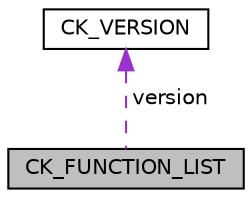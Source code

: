 digraph "CK_FUNCTION_LIST"
{
  edge [fontname="Helvetica",fontsize="10",labelfontname="Helvetica",labelfontsize="10"];
  node [fontname="Helvetica",fontsize="10",shape=record];
  Node1 [label="CK_FUNCTION_LIST",height=0.2,width=0.4,color="black", fillcolor="grey75", style="filled", fontcolor="black"];
  Node2 -> Node1 [dir="back",color="darkorchid3",fontsize="10",style="dashed",label=" version" ,fontname="Helvetica"];
  Node2 [label="CK_VERSION",height=0.2,width=0.4,color="black", fillcolor="white", style="filled",URL="$struct_c_k___v_e_r_s_i_o_n.html"];
}
